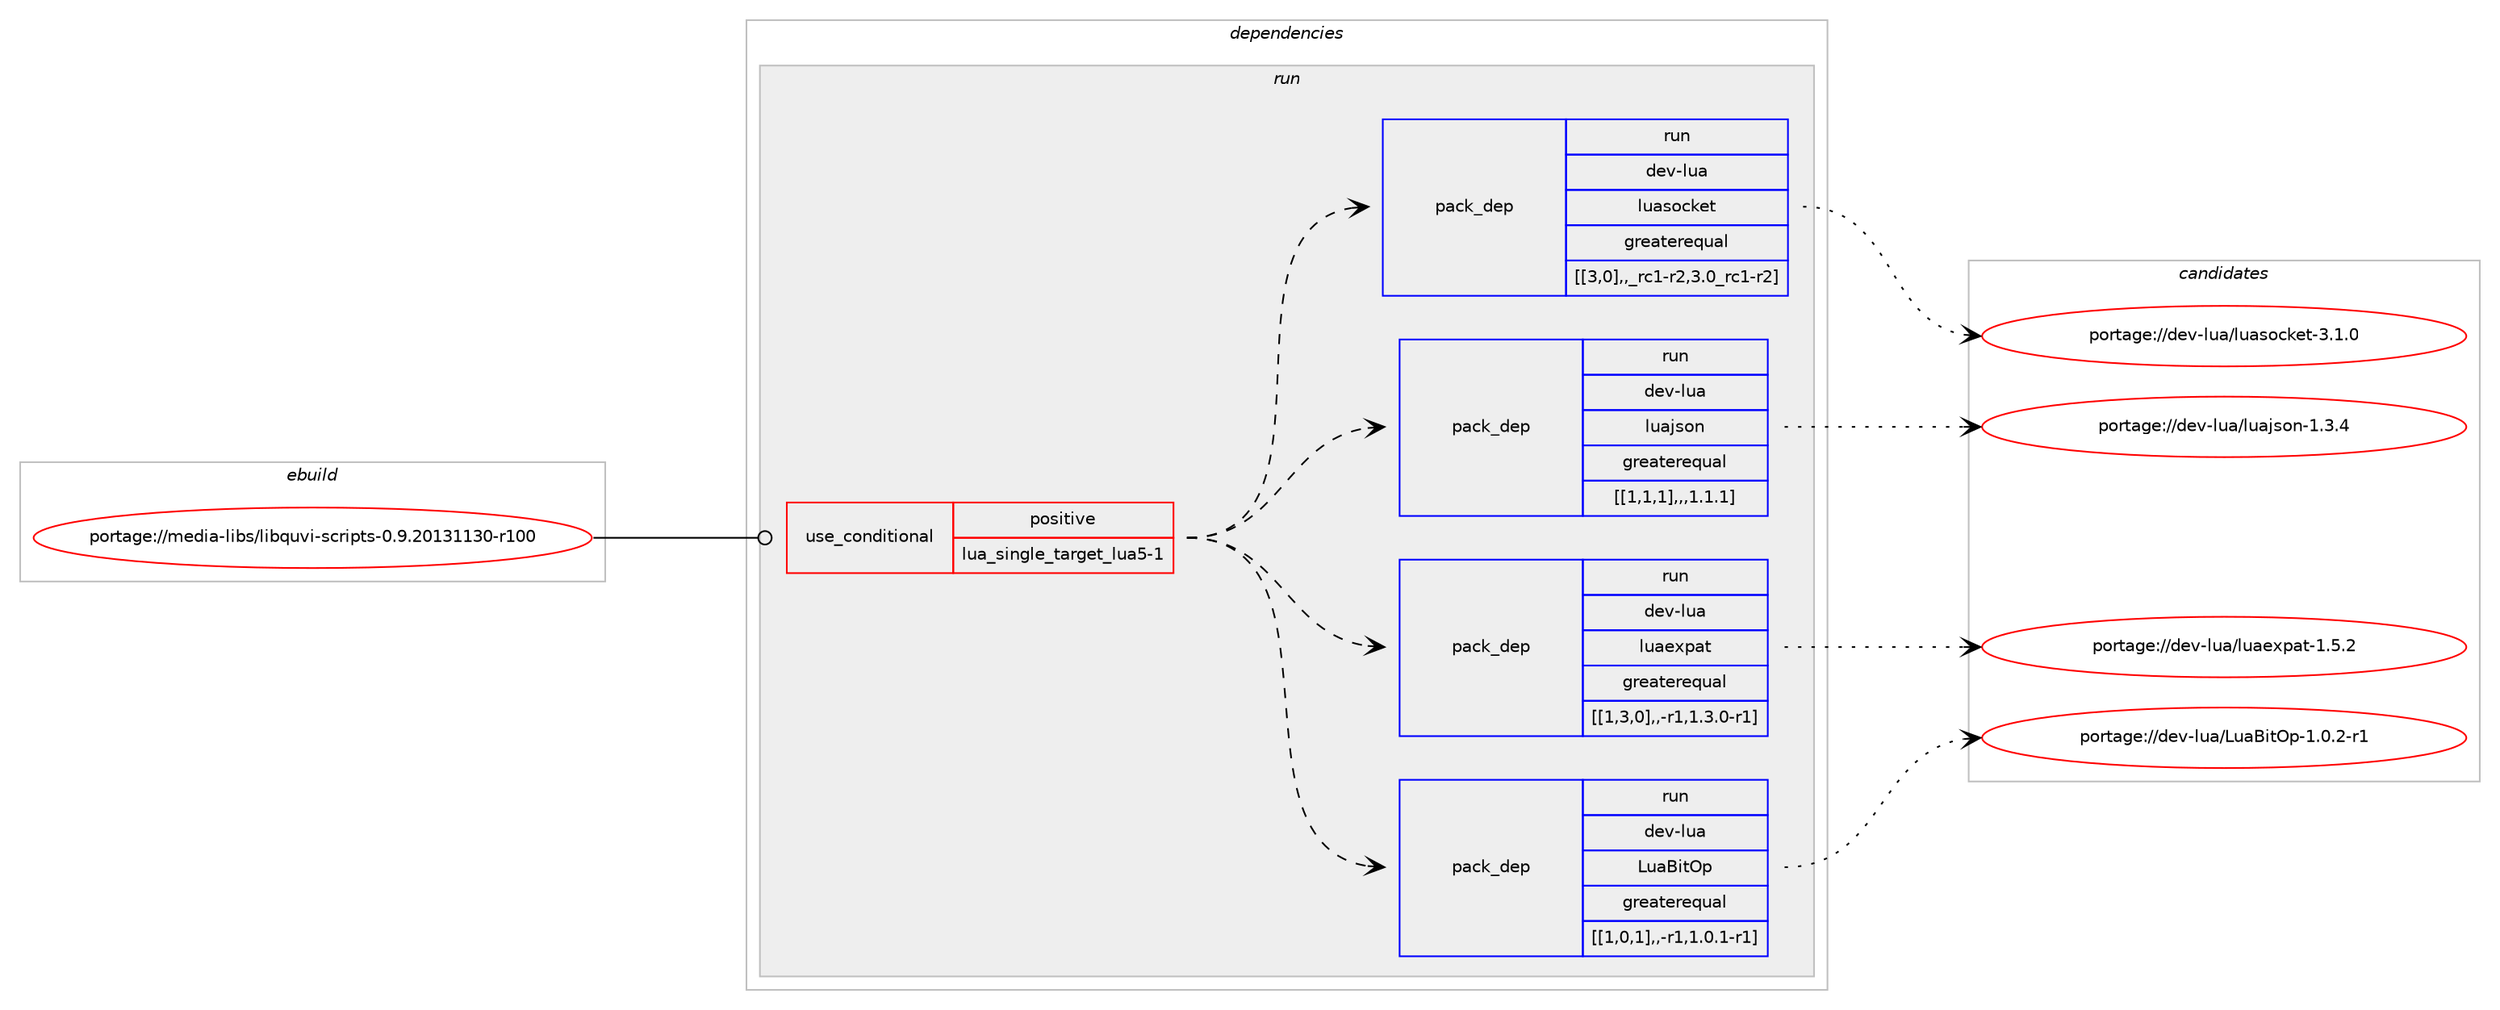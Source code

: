 digraph prolog {

# *************
# Graph options
# *************

newrank=true;
concentrate=true;
compound=true;
graph [rankdir=LR,fontname=Helvetica,fontsize=10,ranksep=1.5];#, ranksep=2.5, nodesep=0.2];
edge  [arrowhead=vee];
node  [fontname=Helvetica,fontsize=10];

# **********
# The ebuild
# **********

subgraph cluster_leftcol {
color=gray;
label=<<i>ebuild</i>>;
id [label="portage://media-libs/libquvi-scripts-0.9.20131130-r100", color=red, width=4, href="../media-libs/libquvi-scripts-0.9.20131130-r100.svg"];
}

# ****************
# The dependencies
# ****************

subgraph cluster_midcol {
color=gray;
label=<<i>dependencies</i>>;
subgraph cluster_compile {
fillcolor="#eeeeee";
style=filled;
label=<<i>compile</i>>;
}
subgraph cluster_compileandrun {
fillcolor="#eeeeee";
style=filled;
label=<<i>compile and run</i>>;
}
subgraph cluster_run {
fillcolor="#eeeeee";
style=filled;
label=<<i>run</i>>;
subgraph cond79531 {
dependency311034 [label=<<TABLE BORDER="0" CELLBORDER="1" CELLSPACING="0" CELLPADDING="4"><TR><TD ROWSPAN="3" CELLPADDING="10">use_conditional</TD></TR><TR><TD>positive</TD></TR><TR><TD>lua_single_target_lua5-1</TD></TR></TABLE>>, shape=none, color=red];
subgraph pack229093 {
dependency311035 [label=<<TABLE BORDER="0" CELLBORDER="1" CELLSPACING="0" CELLPADDING="4" WIDTH="220"><TR><TD ROWSPAN="6" CELLPADDING="30">pack_dep</TD></TR><TR><TD WIDTH="110">run</TD></TR><TR><TD>dev-lua</TD></TR><TR><TD>LuaBitOp</TD></TR><TR><TD>greaterequal</TD></TR><TR><TD>[[1,0,1],,-r1,1.0.1-r1]</TD></TR></TABLE>>, shape=none, color=blue];
}
dependency311034:e -> dependency311035:w [weight=20,style="dashed",arrowhead="vee"];
subgraph pack229094 {
dependency311036 [label=<<TABLE BORDER="0" CELLBORDER="1" CELLSPACING="0" CELLPADDING="4" WIDTH="220"><TR><TD ROWSPAN="6" CELLPADDING="30">pack_dep</TD></TR><TR><TD WIDTH="110">run</TD></TR><TR><TD>dev-lua</TD></TR><TR><TD>luaexpat</TD></TR><TR><TD>greaterequal</TD></TR><TR><TD>[[1,3,0],,-r1,1.3.0-r1]</TD></TR></TABLE>>, shape=none, color=blue];
}
dependency311034:e -> dependency311036:w [weight=20,style="dashed",arrowhead="vee"];
subgraph pack229095 {
dependency311037 [label=<<TABLE BORDER="0" CELLBORDER="1" CELLSPACING="0" CELLPADDING="4" WIDTH="220"><TR><TD ROWSPAN="6" CELLPADDING="30">pack_dep</TD></TR><TR><TD WIDTH="110">run</TD></TR><TR><TD>dev-lua</TD></TR><TR><TD>luajson</TD></TR><TR><TD>greaterequal</TD></TR><TR><TD>[[1,1,1],,,1.1.1]</TD></TR></TABLE>>, shape=none, color=blue];
}
dependency311034:e -> dependency311037:w [weight=20,style="dashed",arrowhead="vee"];
subgraph pack229096 {
dependency311038 [label=<<TABLE BORDER="0" CELLBORDER="1" CELLSPACING="0" CELLPADDING="4" WIDTH="220"><TR><TD ROWSPAN="6" CELLPADDING="30">pack_dep</TD></TR><TR><TD WIDTH="110">run</TD></TR><TR><TD>dev-lua</TD></TR><TR><TD>luasocket</TD></TR><TR><TD>greaterequal</TD></TR><TR><TD>[[3,0],,_rc1-r2,3.0_rc1-r2]</TD></TR></TABLE>>, shape=none, color=blue];
}
dependency311034:e -> dependency311038:w [weight=20,style="dashed",arrowhead="vee"];
}
id:e -> dependency311034:w [weight=20,style="solid",arrowhead="odot"];
}
}

# **************
# The candidates
# **************

subgraph cluster_choices {
rank=same;
color=gray;
label=<<i>candidates</i>>;

subgraph choice229093 {
color=black;
nodesep=1;
choice100101118451081179747761179766105116791124549464846504511449 [label="portage://dev-lua/LuaBitOp-1.0.2-r1", color=red, width=4,href="../dev-lua/LuaBitOp-1.0.2-r1.svg"];
dependency311035:e -> choice100101118451081179747761179766105116791124549464846504511449:w [style=dotted,weight="100"];
}
subgraph choice229094 {
color=black;
nodesep=1;
choice1001011184510811797471081179710112011297116454946534650 [label="portage://dev-lua/luaexpat-1.5.2", color=red, width=4,href="../dev-lua/luaexpat-1.5.2.svg"];
dependency311036:e -> choice1001011184510811797471081179710112011297116454946534650:w [style=dotted,weight="100"];
}
subgraph choice229095 {
color=black;
nodesep=1;
choice10010111845108117974710811797106115111110454946514652 [label="portage://dev-lua/luajson-1.3.4", color=red, width=4,href="../dev-lua/luajson-1.3.4.svg"];
dependency311037:e -> choice10010111845108117974710811797106115111110454946514652:w [style=dotted,weight="100"];
}
subgraph choice229096 {
color=black;
nodesep=1;
choice1001011184510811797471081179711511199107101116455146494648 [label="portage://dev-lua/luasocket-3.1.0", color=red, width=4,href="../dev-lua/luasocket-3.1.0.svg"];
dependency311038:e -> choice1001011184510811797471081179711511199107101116455146494648:w [style=dotted,weight="100"];
}
}

}
